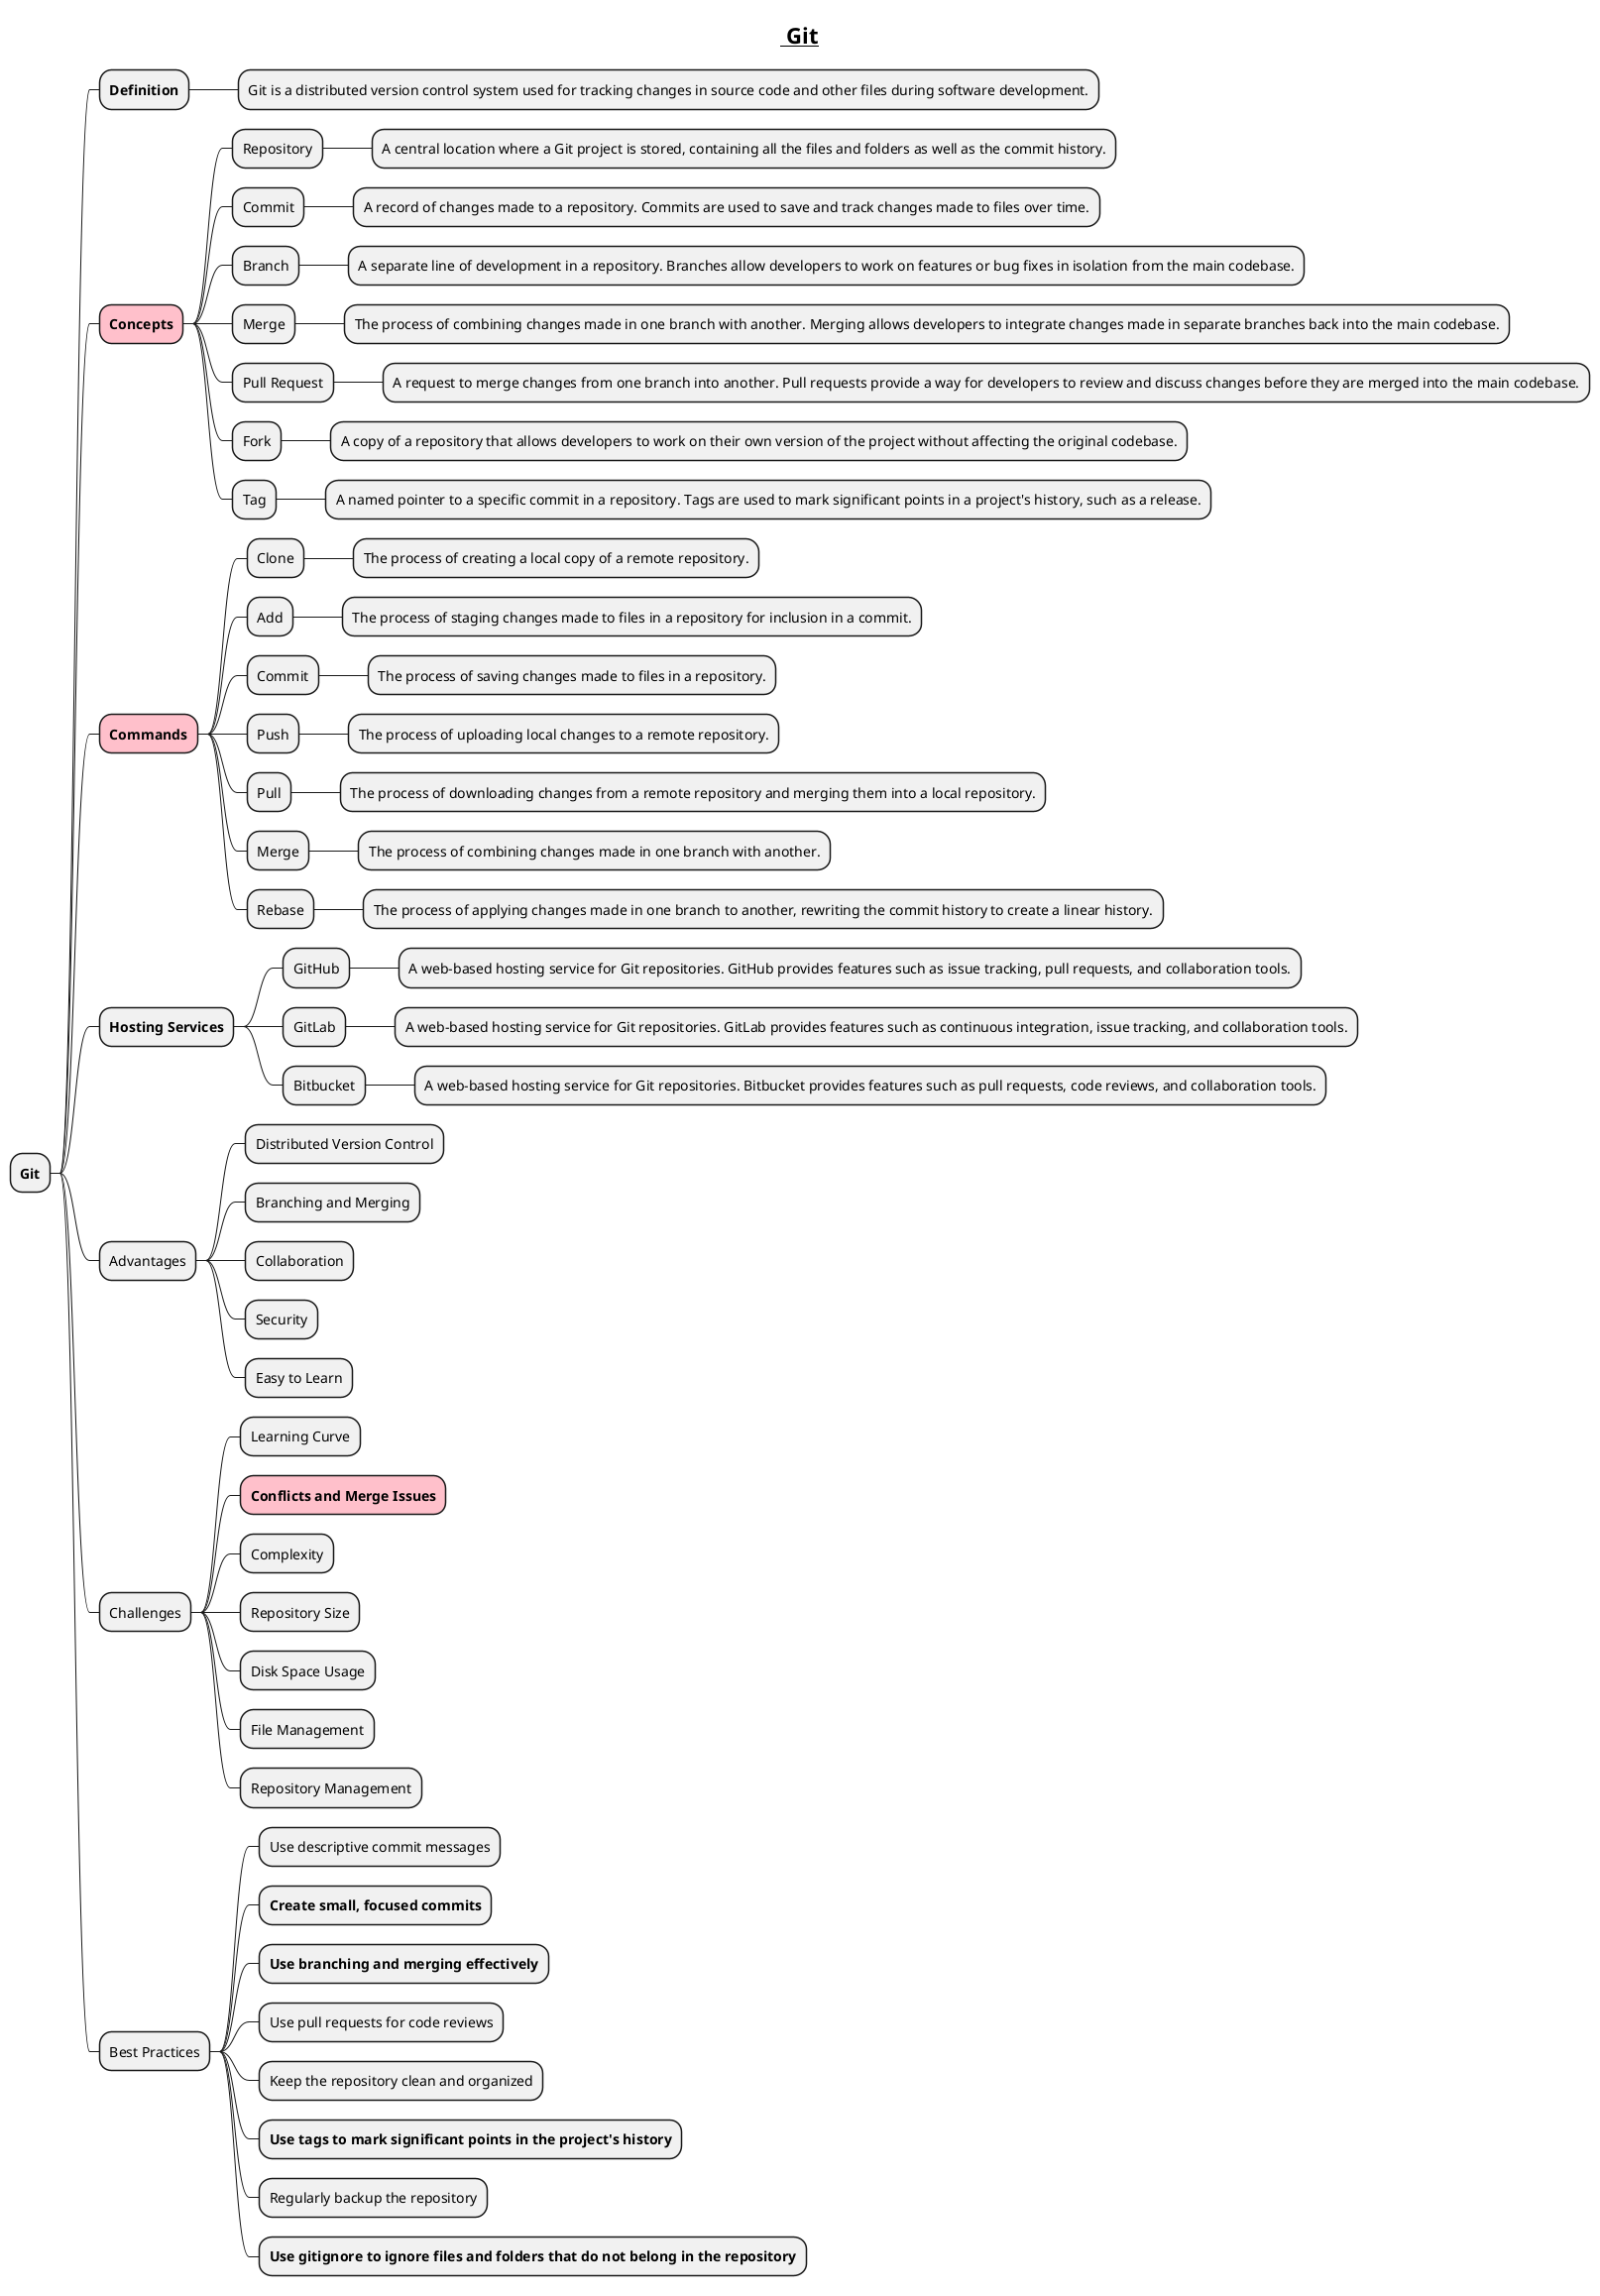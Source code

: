 @startmindmap
title =__ Git__

* **Git**
** **Definition**
*** Git is a distributed version control system used for tracking changes in source code and other files during software development.
**[#pink] **Concepts**
*** Repository
**** A central location where a Git project is stored, containing all the files and folders as well as the commit history.
*** Commit
**** A record of changes made to a repository. Commits are used to save and track changes made to files over time.
*** Branch
**** A separate line of development in a repository. Branches allow developers to work on features or bug fixes in isolation from the main codebase.
*** Merge
**** The process of combining changes made in one branch with another. Merging allows developers to integrate changes made in separate branches back into the main codebase.
*** Pull Request
**** A request to merge changes from one branch into another. Pull requests provide a way for developers to review and discuss changes before they are merged into the main codebase.
*** Fork
**** A copy of a repository that allows developers to work on their own version of the project without affecting the original codebase.
*** Tag
**** A named pointer to a specific commit in a repository. Tags are used to mark significant points in a project's history, such as a release.
**[#pink] **Commands**
*** Clone
**** The process of creating a local copy of a remote repository.
*** Add
**** The process of staging changes made to files in a repository for inclusion in a commit.
*** Commit
**** The process of saving changes made to files in a repository.
*** Push
**** The process of uploading local changes to a remote repository.
*** Pull
**** The process of downloading changes from a remote repository and merging them into a local repository.
*** Merge
**** The process of combining changes made in one branch with another.
*** Rebase
**** The process of applying changes made in one branch to another, rewriting the commit history to create a linear history.
** **Hosting Services**
*** GitHub
**** A web-based hosting service for Git repositories. GitHub provides features such as issue tracking, pull requests, and collaboration tools.
*** GitLab
**** A web-based hosting service for Git repositories. GitLab provides features such as continuous integration, issue tracking, and collaboration tools.
*** Bitbucket
**** A web-based hosting service for Git repositories. Bitbucket provides features such as pull requests, code reviews, and collaboration tools.
** Advantages
*** Distributed Version Control
*** Branching and Merging
*** Collaboration
*** Security
*** Easy to Learn
** Challenges
*** Learning Curve
***[#pink] **Conflicts and Merge Issues**
*** Complexity
*** Repository Size
*** Disk Space Usage
*** File Management
*** Repository Management
** Best Practices
*** Use descriptive commit messages
*** **Create small, focused commits**
*** **Use branching and merging effectively**
*** Use pull requests for code reviews
*** Keep the repository clean and organized
*** **Use tags to mark significant points in the project's history**
*** Regularly backup the repository
*** **Use gitignore to ignore files and folders that do not belong in the repository**
@endmindmap
